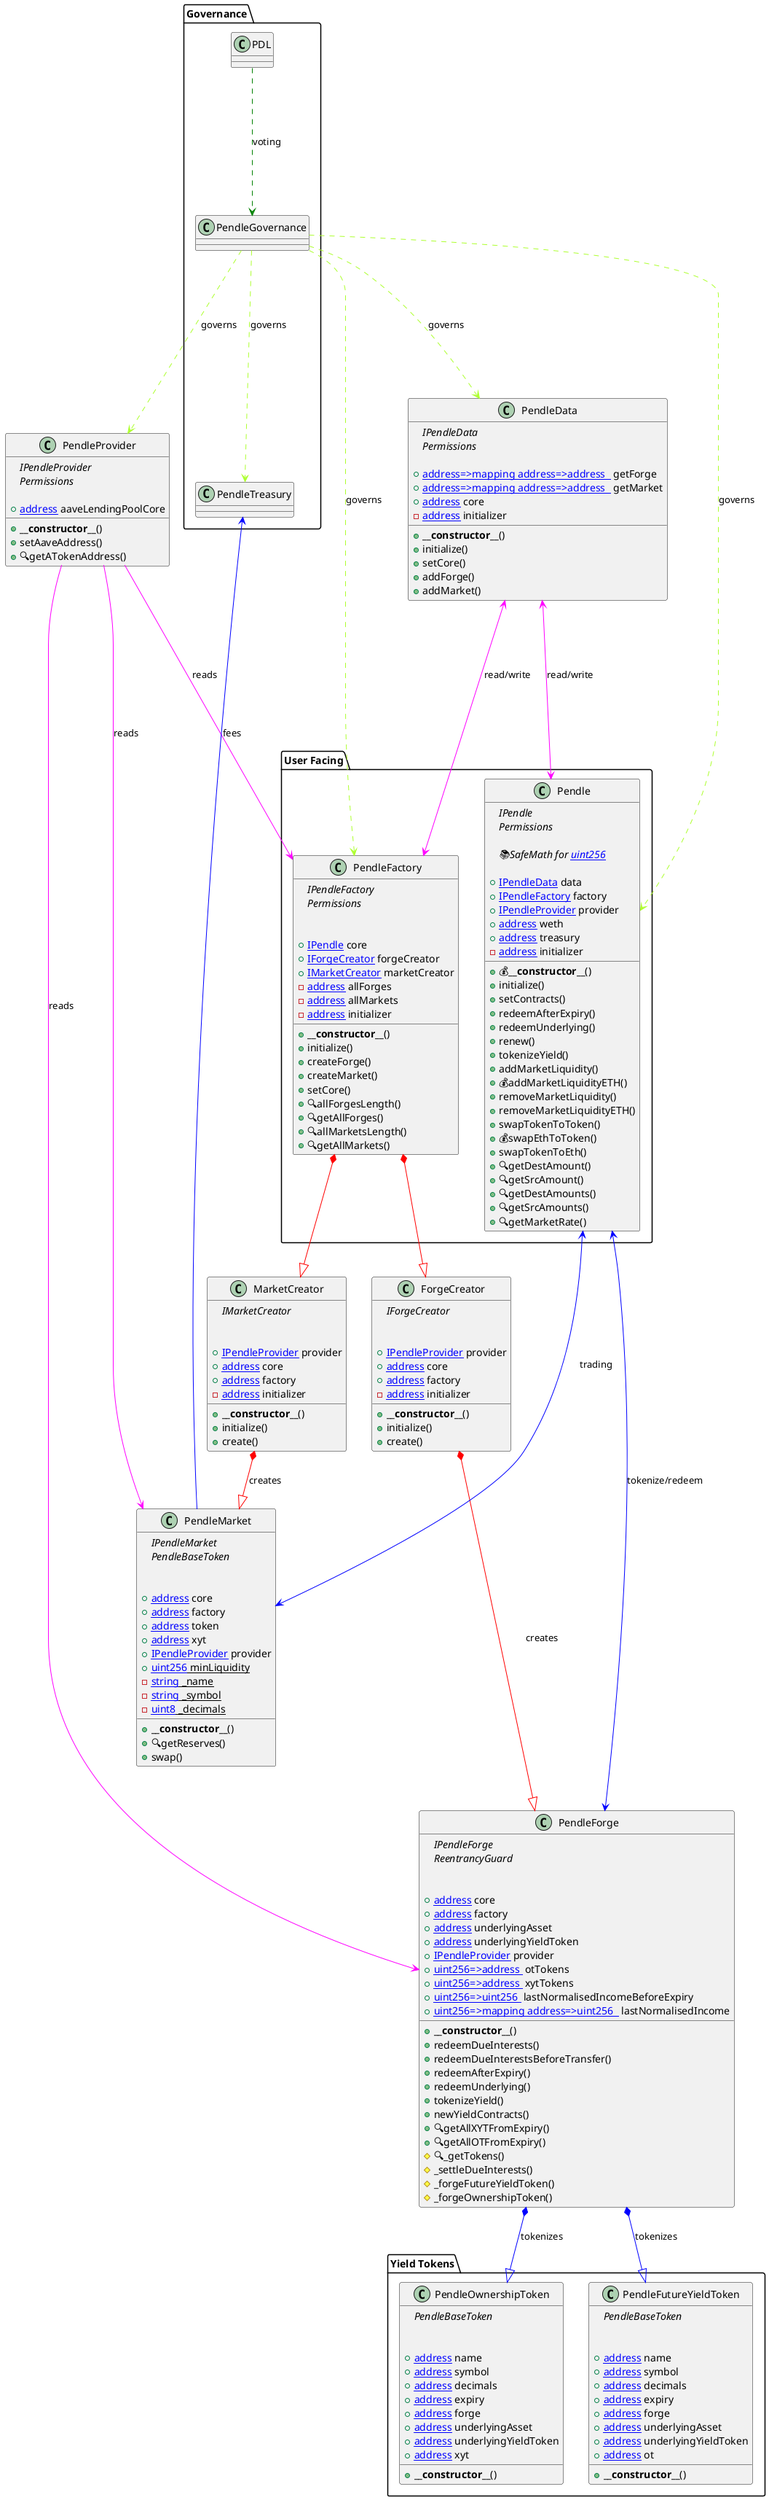 @startuml "Pendle Protocol"
' -- for auto-render install: https://marketplace.visualstudio.com/items?itemName=jebbs.plantuml
' -- options --

' -- classes --

package "User Facing" <<Folder>>  {

	class Pendle {
		' -- inheritance --
		{abstract}IPendle
		{abstract}Permissions

		' -- usingFor --
		{abstract}📚SafeMath for [[uint256]]

		' -- vars --
		+[[IPendleData]] data
		+[[IPendleFactory]] factory
		+[[IPendleProvider]] provider
		+[[address]] weth
		+[[address]] treasury
		-[[address]] initializer

		' -- methods --
		+💰**__constructor__**()
		+initialize()
		+setContracts()
		+redeemAfterExpiry()
		+redeemUnderlying()
		+renew()
		+tokenizeYield()
		+addMarketLiquidity()
		+💰addMarketLiquidityETH()
		+removeMarketLiquidity()
		+removeMarketLiquidityETH()
		+swapTokenToToken()
		+💰swapEthToToken()
		+swapTokenToEth()
		+🔍getDestAmount()
		+🔍getSrcAmount()
		+🔍getDestAmounts()
		+🔍getSrcAmounts()
		+🔍getMarketRate()

	}

	class PendleFactory {
    ' -- inheritance --
		{abstract}IPendleFactory
		{abstract}Permissions

			' -- usingFor --

			' -- vars --
		+[[IPendle]] core
		+[[IForgeCreator]] forgeCreator
		+[[IMarketCreator]] marketCreator
		-[[address]] allForges
		-[[address]] allMarkets
		-[[address]] initializer

			' -- methods --
		+**__constructor__**()
		+initialize()
		+createForge()
		+createMarket()
		+setCore()
		+🔍allForgesLength()
		+🔍getAllForges()
		+🔍allMarketsLength()
		+🔍getAllMarkets()
	}
}

class PendleData {
	' -- inheritance --
	{abstract}IPendleData
	{abstract}Permissions

	' -- vars --
	+[[mapping address=>mapping address=>address  ]] getForge
	+[[mapping address=>mapping address=>address  ]] getMarket
	+[[address]] core
	-[[address]] initializer

	' -- methods --
	+**__constructor__**()
	+initialize()
	+setCore()
	+addForge()
	+addMarket()
}

class PendleProvider {
	' -- inheritance --
	{abstract}IPendleProvider
	{abstract}Permissions

	' -- vars --
	+[[address]] aaveLendingPoolCore

	' -- methods --
	+**__constructor__**()
	+setAaveAddress()
	+🔍getATokenAddress()
}

class PendleForge {
    ' -- inheritance --
	{abstract}IPendleForge
	{abstract}ReentrancyGuard

    ' -- usingFor --

    ' -- vars --
	+[[address]] core
	+[[address]] factory
	+[[address]] underlyingAsset
	+[[address]] underlyingYieldToken
	+[[IPendleProvider]] provider
	+[[mapping uint256=>address ]] otTokens
	+[[mapping uint256=>address ]] xytTokens
	+[[mapping uint256=>uint256 ]] lastNormalisedIncomeBeforeExpiry
	+[[mapping uint256=>mapping address=>uint256  ]] lastNormalisedIncome

    ' -- methods --
	+**__constructor__**()
	+redeemDueInterests()
	+redeemDueInterestsBeforeTransfer()
	+redeemAfterExpiry()
	+redeemUnderlying()
	+tokenizeYield()
	+newYieldContracts()
	+🔍getAllXYTFromExpiry()
	+🔍getAllOTFromExpiry()
	#🔍_getTokens()
	#_settleDueInterests()
	#_forgeFutureYieldToken()
	#_forgeOwnershipToken()
}

class PendleMarket {
    ' -- inheritance --
	{abstract}IPendleMarket
	{abstract}PendleBaseToken

    ' -- usingFor --

    ' -- vars --
	+[[address]] core
	+[[address]] factory
	+[[address]] token
	+[[address]] xyt
	+[[IPendleProvider]] provider
	+{static}[[uint256]] minLiquidity
	-{static}[[string]] _name
	-{static}[[string]] _symbol
	-{static}[[uint8]] _decimals

    ' -- methods --
	+**__constructor__**()
	+🔍getReserves()
	+swap()
}

class ForgeCreator {
    ' -- inheritance --
	{abstract}IForgeCreator

    ' -- usingFor --

    ' -- vars --
	+[[IPendleProvider]] provider
	+[[address]] core
	+[[address]] factory
	-[[address]] initializer

    ' -- methods --
	+**__constructor__**()
	+initialize()
	+create()
}

class MarketCreator {
    ' -- inheritance --
	{abstract}IMarketCreator

    ' -- usingFor --

    ' -- vars --
	+[[IPendleProvider]] provider
	+[[address]] core
	+[[address]] factory
	-[[address]] initializer

    ' -- methods --
	+**__constructor__**()
	+initialize()
	+create()
}

package "Yield Tokens" {
	class PendleOwnershipToken {
		' -- inheritance --
		{abstract}PendleBaseToken

		' -- usingFor --

		' -- vars --
		+[[address]] name
		+[[address]] symbol
		+[[address]] decimals
		+[[address]] expiry
		+[[address]] forge
		+[[address]] underlyingAsset
		+[[address]] underlyingYieldToken
		+[[address]] xyt

		' -- methods --
		+**__constructor__**()

	}

	class PendleFutureYieldToken {
		' -- inheritance --
		{abstract}PendleBaseToken

		' -- usingFor --

		' -- vars --
		+[[address]] name
		+[[address]] symbol
		+[[address]] decimals
		+[[address]] expiry
		+[[address]] forge
		+[[address]] underlyingAsset
		+[[address]] underlyingYieldToken
		+[[address]] ot

		' -- methods --
		+**__constructor__**()

	}
}

package "Governance" {
	class PendleGovernance {
		' -- inheritance --
		' -- usingFor --
		' -- vars --
		' -- methods --
	}

	class PendleTreasury {
		' -- inheritance --
		' -- usingFor --
		' -- vars --
		' -- methods --
	}

	class PDL {
		' -- inheritance --
		' -- usingFor --
		' -- vars --
		' -- methods --
	}
}


' -- interfaces --
' interface IPendleData {
' 	' -- methods --
' 	+🔍core()
' 	+setCore()
' 	+🔍getForge()
' 	+addForge()
' 	+🔍getMarket()
' 	+addMarket()
' }

' -- inheritance --
' IPendle --[#DarkGoldenRod]|> Pendle
' Permissions --[#DarkGoldenRod]|> Pendle
' SafeMath ..[#DarkOliveGreen]|> Pendle : //for uint256//

' IPendleFactory --[#DarkGoldenRod]|> PendleFactory
' Permissions --[#DarkGoldenRod]|> PendleFactory

' IPendleData --[#DarkGoldenRod]|> PendleData
' Permissions --[#DarkGoldenRod]|> PendleData

' IPendleProvider --[#DarkGoldenRod]|> PendleProvider
' Permissions --[#DarkGoldenRod]|> PendleProvider

' IPendleForge --[#DarkGoldenRod]|> PendleForge
' ReentrancyGuard --[#DarkGoldenRod]|> PendleForge

' IPendleMarket --[#DarkGoldenRod]|> PendleMarket

' PendleBaseToken --[#DarkGoldenRod]|> PendleOwnershipToken
' PendleBaseToken --[#DarkGoldenRod]|> PendleFutureYieldToken


' -- creation --
PendleFactory *--[#Red]|> ForgeCreator
PendleFactory *--[#Red]|> MarketCreator
ForgeCreator *--[#Red]|> PendleForge : creates
MarketCreator *--[#Red]|> PendleMarket : creates

' -- data --
PendleData <--[#Magenta]--> Pendle : read/write
PendleData <--[#Magenta]--> PendleFactory : read/write

' -- provider --
PendleProvider --[#Magenta]--> PendleFactory : reads
PendleProvider --[#Magenta]--> PendleForge : reads
PendleProvider --[#Magenta]--> PendleMarket : reads

' -- tokenization --
Pendle <--[#Blue]--> PendleForge : "tokenize/redeem"
PendleForge *--[#Blue]|> PendleOwnershipToken : tokenizes
PendleForge *--[#Blue]|> PendleFutureYieldToken : tokenizes

' -- trading --
Pendle <--[#Blue]--> PendleMarket : "trading"
PendleMarket --[#Blue]--> PendleTreasury : "fees"

' -- governance --
PDL ..[#Green]..> PendleGovernance : voting
PendleGovernance ..[#GreenYellow]..> Pendle : governs
PendleGovernance ..[#GreenYellow]..> PendleData : governs
PendleGovernance ..[#GreenYellow]..> PendleFactory : governs
PendleGovernance ..[#GreenYellow]..> PendleProvider : governs
PendleGovernance ..[#GreenYellow]..> PendleTreasury : governs

@enduml